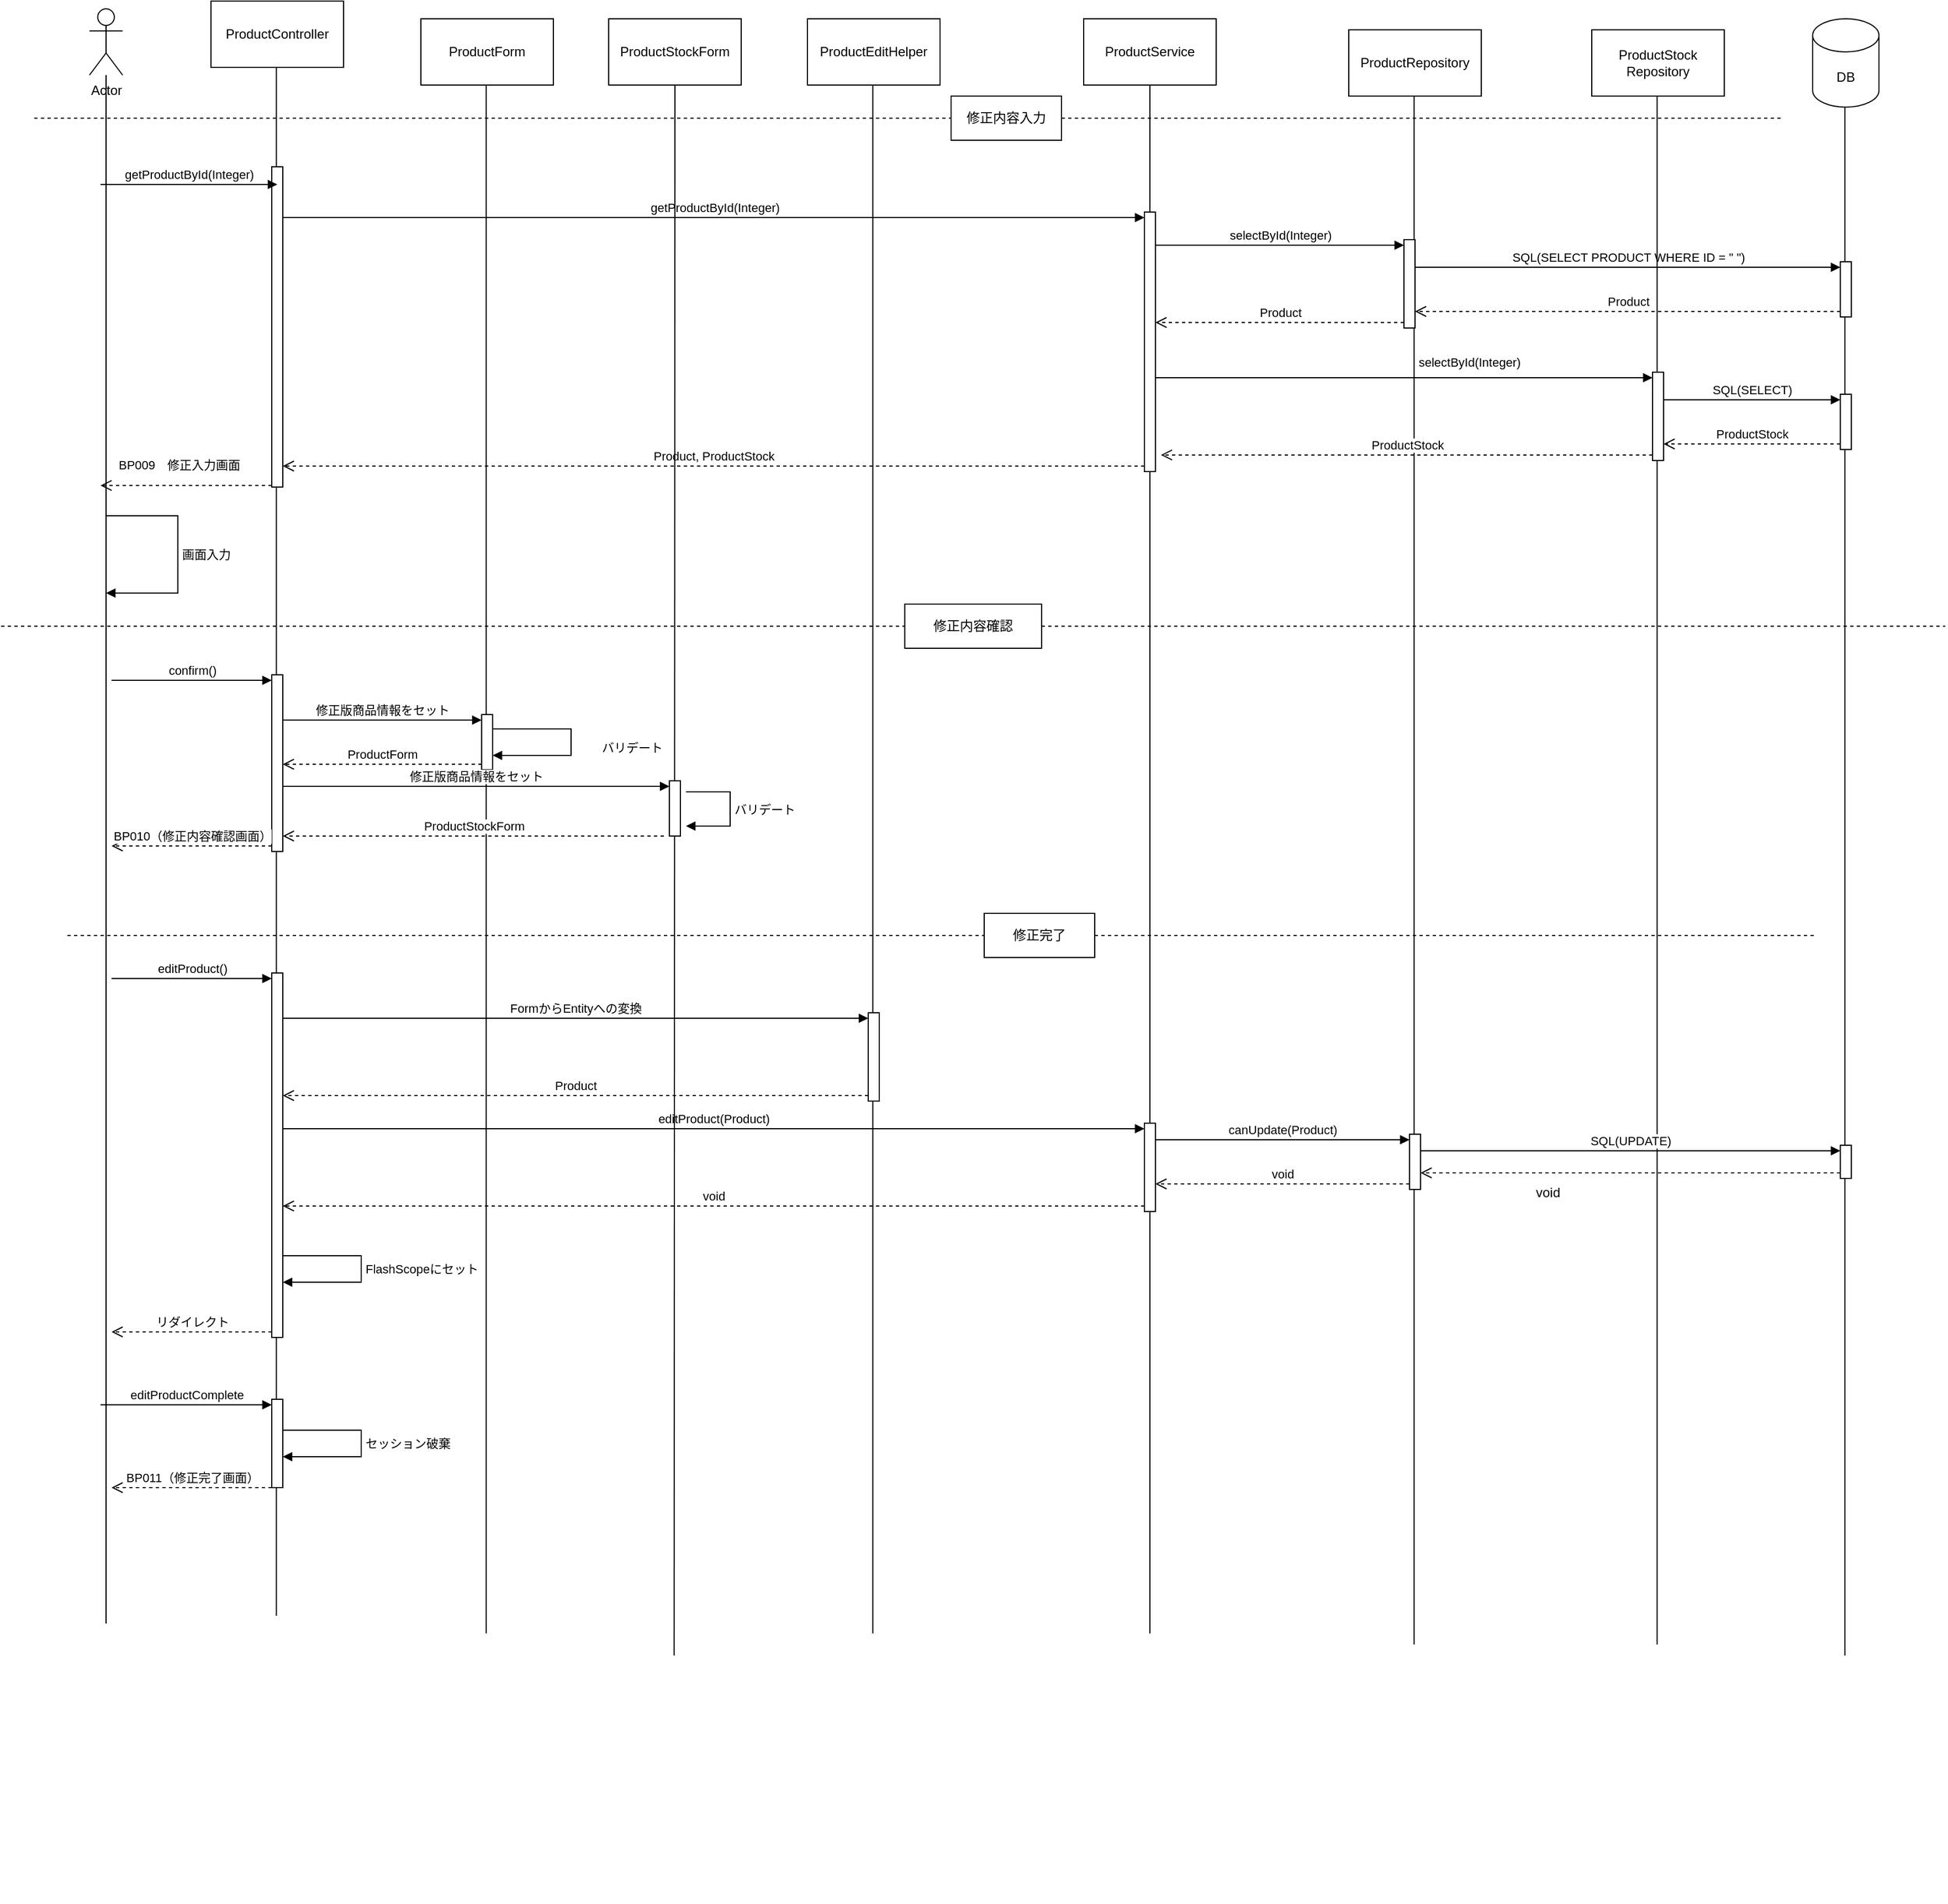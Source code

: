 <mxfile>
    <diagram id="LZ8GwimALvkmILguiknl" name="Page-1">
        <mxGraphModel dx="2244" dy="645" grid="1" gridSize="10" guides="1" tooltips="1" connect="1" arrows="1" fold="1" page="1" pageScale="1" pageWidth="850" pageHeight="1100" math="0" shadow="0">
            <root>
                <mxCell id="0"/>
                <mxCell id="1" parent="0"/>
                <mxCell id="24" value="" style="group" parent="1" vertex="1" connectable="0">
                    <mxGeometry x="160" y="14" width="120" height="1722" as="geometry"/>
                </mxCell>
                <mxCell id="3" value="ProductController" style="rounded=0;whiteSpace=wrap;html=1;" parent="24" vertex="1">
                    <mxGeometry width="120" height="60" as="geometry"/>
                </mxCell>
                <mxCell id="18" value="" style="endArrow=none;html=1;" parent="24" edge="1">
                    <mxGeometry width="50" height="50" relative="1" as="geometry">
                        <mxPoint x="59.17" y="1462" as="sourcePoint"/>
                        <mxPoint x="59.17" y="60" as="targetPoint"/>
                    </mxGeometry>
                </mxCell>
                <mxCell id="33" value="" style="html=1;points=[[0,0,0,0,5],[0,1,0,0,-5],[1,0,0,0,5],[1,1,0,0,-5]];perimeter=orthogonalPerimeter;outlineConnect=0;targetShapes=umlLifeline;portConstraint=eastwest;newEdgeStyle={&quot;curved&quot;:0,&quot;rounded&quot;:0};" parent="24" vertex="1">
                    <mxGeometry x="55" y="150" width="10" height="290" as="geometry"/>
                </mxCell>
                <mxCell id="68" value="" style="html=1;points=[[0,0,0,0,5],[0,1,0,0,-5],[1,0,0,0,5],[1,1,0,0,-5]];perimeter=orthogonalPerimeter;outlineConnect=0;targetShapes=umlLifeline;portConstraint=eastwest;newEdgeStyle={&quot;curved&quot;:0,&quot;rounded&quot;:0};" parent="24" vertex="1">
                    <mxGeometry x="55" y="610" width="10" height="160" as="geometry"/>
                </mxCell>
                <mxCell id="69" value="confirm()" style="html=1;verticalAlign=bottom;endArrow=block;curved=0;rounded=0;entryX=0;entryY=0;entryDx=0;entryDy=5;" parent="24" target="68" edge="1">
                    <mxGeometry relative="1" as="geometry">
                        <mxPoint x="-90" y="615" as="sourcePoint"/>
                    </mxGeometry>
                </mxCell>
                <mxCell id="70" value="BP010（修正内容確認画面）" style="html=1;verticalAlign=bottom;endArrow=open;dashed=1;endSize=8;curved=0;rounded=0;exitX=0;exitY=1;exitDx=0;exitDy=-5;" parent="24" source="68" edge="1">
                    <mxGeometry relative="1" as="geometry">
                        <mxPoint x="-90" y="765" as="targetPoint"/>
                    </mxGeometry>
                </mxCell>
                <mxCell id="82" value="" style="html=1;points=[[0,0,0,0,5],[0,1,0,0,-5],[1,0,0,0,5],[1,1,0,0,-5]];perimeter=orthogonalPerimeter;outlineConnect=0;targetShapes=umlLifeline;portConstraint=eastwest;newEdgeStyle={&quot;curved&quot;:0,&quot;rounded&quot;:0};" parent="24" vertex="1">
                    <mxGeometry x="55" y="880" width="10" height="330" as="geometry"/>
                </mxCell>
                <mxCell id="83" value="editProduct()" style="html=1;verticalAlign=bottom;endArrow=block;curved=0;rounded=0;entryX=0;entryY=0;entryDx=0;entryDy=5;" parent="24" target="82" edge="1">
                    <mxGeometry relative="1" as="geometry">
                        <mxPoint x="-90" y="885" as="sourcePoint"/>
                    </mxGeometry>
                </mxCell>
                <mxCell id="84" value="リダイレクト" style="html=1;verticalAlign=bottom;endArrow=open;dashed=1;endSize=8;curved=0;rounded=0;exitX=0;exitY=1;exitDx=0;exitDy=-5;" parent="24" source="82" edge="1">
                    <mxGeometry relative="1" as="geometry">
                        <mxPoint x="-90" y="1205" as="targetPoint"/>
                    </mxGeometry>
                </mxCell>
                <mxCell id="56" value="BP009　修正入力画面" style="html=1;verticalAlign=bottom;endArrow=open;dashed=1;endSize=8;curved=0;rounded=0;" parent="24" edge="1">
                    <mxGeometry x="0.097" y="-10" relative="1" as="geometry">
                        <mxPoint x="55" y="438.57" as="sourcePoint"/>
                        <mxPoint x="-100" y="438.57" as="targetPoint"/>
                        <mxPoint x="1" as="offset"/>
                    </mxGeometry>
                </mxCell>
                <mxCell id="115" value="" style="html=1;points=[[0,0,0,0,5],[0,1,0,0,-5],[1,0,0,0,5],[1,1,0,0,-5]];perimeter=orthogonalPerimeter;outlineConnect=0;targetShapes=umlLifeline;portConstraint=eastwest;newEdgeStyle={&quot;curved&quot;:0,&quot;rounded&quot;:0};" parent="24" vertex="1">
                    <mxGeometry x="55" y="1266" width="10" height="80" as="geometry"/>
                </mxCell>
                <mxCell id="30" value="" style="group" parent="24" vertex="1" connectable="0">
                    <mxGeometry x="-110" y="7" width="30" height="1462" as="geometry"/>
                </mxCell>
                <mxCell id="2" value="Actor" style="shape=umlActor;verticalLabelPosition=bottom;verticalAlign=top;html=1;outlineConnect=0;" parent="30" vertex="1">
                    <mxGeometry width="30" height="60" as="geometry"/>
                </mxCell>
                <mxCell id="16" value="" style="endArrow=none;html=1;" parent="30" target="2" edge="1">
                    <mxGeometry width="50" height="50" relative="1" as="geometry">
                        <mxPoint x="15" y="1462" as="sourcePoint"/>
                        <mxPoint x="770" y="60" as="targetPoint"/>
                    </mxGeometry>
                </mxCell>
                <mxCell id="116" value="editProductComplete" style="html=1;verticalAlign=bottom;endArrow=block;curved=0;rounded=0;entryX=0;entryY=0;entryDx=0;entryDy=5;" parent="24" target="115" edge="1">
                    <mxGeometry relative="1" as="geometry">
                        <mxPoint x="-100" y="1271" as="sourcePoint"/>
                    </mxGeometry>
                </mxCell>
                <mxCell id="117" value="BP011（修正完了画面）" style="html=1;verticalAlign=bottom;endArrow=open;dashed=1;endSize=8;curved=0;rounded=0;exitX=0;exitY=1;exitDx=0;exitDy=-5;" parent="24" edge="1">
                    <mxGeometry relative="1" as="geometry">
                        <mxPoint x="-90" y="1346" as="targetPoint"/>
                        <mxPoint x="55" y="1346" as="sourcePoint"/>
                    </mxGeometry>
                </mxCell>
                <mxCell id="25" value="" style="group" parent="1" vertex="1" connectable="0">
                    <mxGeometry x="350" y="30" width="120" height="1462" as="geometry"/>
                </mxCell>
                <mxCell id="5" value="ProductForm" style="rounded=0;whiteSpace=wrap;html=1;" parent="25" vertex="1">
                    <mxGeometry width="120" height="60" as="geometry"/>
                </mxCell>
                <mxCell id="19" value="" style="endArrow=none;html=1;" parent="25" edge="1">
                    <mxGeometry width="50" height="50" relative="1" as="geometry">
                        <mxPoint x="59.17" y="1462" as="sourcePoint"/>
                        <mxPoint x="59.17" y="60" as="targetPoint"/>
                    </mxGeometry>
                </mxCell>
                <mxCell id="71" value="" style="html=1;points=[[0,0,0,0,5],[0,1,0,0,-5],[1,0,0,0,5],[1,1,0,0,-5]];perimeter=orthogonalPerimeter;outlineConnect=0;targetShapes=umlLifeline;portConstraint=eastwest;newEdgeStyle={&quot;curved&quot;:0,&quot;rounded&quot;:0};" parent="25" vertex="1">
                    <mxGeometry x="55" y="630" width="10" height="50" as="geometry"/>
                </mxCell>
                <mxCell id="76" value="バリデート" style="html=1;align=left;spacingLeft=2;endArrow=block;rounded=0;edgeStyle=orthogonalEdgeStyle;curved=0;rounded=0;" parent="25" edge="1">
                    <mxGeometry x="0.06" y="24" relative="1" as="geometry">
                        <mxPoint x="65" y="643" as="sourcePoint"/>
                        <Array as="points">
                            <mxPoint x="136" y="643"/>
                            <mxPoint x="136" y="667"/>
                        </Array>
                        <mxPoint x="65" y="667" as="targetPoint"/>
                        <mxPoint as="offset"/>
                    </mxGeometry>
                </mxCell>
                <mxCell id="26" value="" style="group" parent="1" vertex="1" connectable="0">
                    <mxGeometry x="700" y="30" width="120" height="1462" as="geometry"/>
                </mxCell>
                <mxCell id="6" value="ProductEditHelper" style="rounded=0;whiteSpace=wrap;html=1;" parent="26" vertex="1">
                    <mxGeometry width="120" height="60" as="geometry"/>
                </mxCell>
                <mxCell id="20" value="" style="endArrow=none;html=1;" parent="26" edge="1">
                    <mxGeometry width="50" height="50" relative="1" as="geometry">
                        <mxPoint x="59.17" y="1462" as="sourcePoint"/>
                        <mxPoint x="59.17" y="60" as="targetPoint"/>
                    </mxGeometry>
                </mxCell>
                <mxCell id="100" value="" style="html=1;points=[[0,0,0,0,5],[0,1,0,0,-5],[1,0,0,0,5],[1,1,0,0,-5]];perimeter=orthogonalPerimeter;outlineConnect=0;targetShapes=umlLifeline;portConstraint=eastwest;newEdgeStyle={&quot;curved&quot;:0,&quot;rounded&quot;:0};" parent="26" vertex="1">
                    <mxGeometry x="55" y="900" width="10" height="80" as="geometry"/>
                </mxCell>
                <mxCell id="27" value="" style="group" parent="1" vertex="1" connectable="0">
                    <mxGeometry x="950" y="30" width="120" height="1462" as="geometry"/>
                </mxCell>
                <mxCell id="7" value="ProductService" style="rounded=0;whiteSpace=wrap;html=1;" parent="27" vertex="1">
                    <mxGeometry width="120" height="60" as="geometry"/>
                </mxCell>
                <mxCell id="21" value="" style="endArrow=none;html=1;" parent="27" edge="1">
                    <mxGeometry width="50" height="50" relative="1" as="geometry">
                        <mxPoint x="60" y="1462" as="sourcePoint"/>
                        <mxPoint x="60" y="60" as="targetPoint"/>
                    </mxGeometry>
                </mxCell>
                <mxCell id="35" value="" style="html=1;points=[[0,0,0,0,5],[0,1,0,0,-5],[1,0,0,0,5],[1,1,0,0,-5]];perimeter=orthogonalPerimeter;outlineConnect=0;targetShapes=umlLifeline;portConstraint=eastwest;newEdgeStyle={&quot;curved&quot;:0,&quot;rounded&quot;:0};" parent="27" vertex="1">
                    <mxGeometry x="55" y="175" width="10" height="235" as="geometry"/>
                </mxCell>
                <mxCell id="104" value="" style="html=1;points=[[0,0,0,0,5],[0,1,0,0,-5],[1,0,0,0,5],[1,1,0,0,-5]];perimeter=orthogonalPerimeter;outlineConnect=0;targetShapes=umlLifeline;portConstraint=eastwest;newEdgeStyle={&quot;curved&quot;:0,&quot;rounded&quot;:0};" parent="27" vertex="1">
                    <mxGeometry x="55" y="1000" width="10" height="80" as="geometry"/>
                </mxCell>
                <mxCell id="28" value="" style="group" parent="1" vertex="1" connectable="0">
                    <mxGeometry x="1190" y="40" width="120" height="1462" as="geometry"/>
                </mxCell>
                <mxCell id="8" value="ProductRepository" style="rounded=0;whiteSpace=wrap;html=1;" parent="28" vertex="1">
                    <mxGeometry width="120" height="60" as="geometry"/>
                </mxCell>
                <mxCell id="22" value="" style="endArrow=none;html=1;" parent="28" edge="1">
                    <mxGeometry width="50" height="50" relative="1" as="geometry">
                        <mxPoint x="59.17" y="1462" as="sourcePoint"/>
                        <mxPoint x="59.17" y="60" as="targetPoint"/>
                    </mxGeometry>
                </mxCell>
                <mxCell id="47" value="" style="html=1;points=[[0,0,0,0,5],[0,1,0,0,-5],[1,0,0,0,5],[1,1,0,0,-5]];perimeter=orthogonalPerimeter;outlineConnect=0;targetShapes=umlLifeline;portConstraint=eastwest;newEdgeStyle={&quot;curved&quot;:0,&quot;rounded&quot;:0};" parent="28" vertex="1">
                    <mxGeometry x="50" y="190" width="10" height="80" as="geometry"/>
                </mxCell>
                <mxCell id="107" value="" style="html=1;points=[[0,0,0,0,5],[0,1,0,0,-5],[1,0,0,0,5],[1,1,0,0,-5]];perimeter=orthogonalPerimeter;outlineConnect=0;targetShapes=umlLifeline;portConstraint=eastwest;newEdgeStyle={&quot;curved&quot;:0,&quot;rounded&quot;:0};" parent="28" vertex="1">
                    <mxGeometry x="55" y="1000" width="10" height="50" as="geometry"/>
                </mxCell>
                <mxCell id="29" value="" style="group" parent="1" vertex="1" connectable="0">
                    <mxGeometry x="1610" y="30" width="60" height="1482" as="geometry"/>
                </mxCell>
                <mxCell id="9" value="DB" style="shape=cylinder3;whiteSpace=wrap;html=1;boundedLbl=1;backgroundOutline=1;size=15;" parent="29" vertex="1">
                    <mxGeometry width="60" height="80" as="geometry"/>
                </mxCell>
                <mxCell id="23" value="" style="endArrow=none;html=1;" parent="29" edge="1">
                    <mxGeometry width="50" height="50" relative="1" as="geometry">
                        <mxPoint x="29.17" y="1482" as="sourcePoint"/>
                        <mxPoint x="29.17" y="80" as="targetPoint"/>
                    </mxGeometry>
                </mxCell>
                <mxCell id="53" value="" style="html=1;points=[[0,0,0,0,5],[0,1,0,0,-5],[1,0,0,0,5],[1,1,0,0,-5]];perimeter=orthogonalPerimeter;outlineConnect=0;targetShapes=umlLifeline;portConstraint=eastwest;newEdgeStyle={&quot;curved&quot;:0,&quot;rounded&quot;:0};" parent="29" vertex="1">
                    <mxGeometry x="25" y="220" width="10" height="50" as="geometry"/>
                </mxCell>
                <mxCell id="111" value="" style="html=1;points=[[0,0,0,0,5],[0,1,0,0,-5],[1,0,0,0,5],[1,1,0,0,-5]];perimeter=orthogonalPerimeter;outlineConnect=0;targetShapes=umlLifeline;portConstraint=eastwest;newEdgeStyle={&quot;curved&quot;:0,&quot;rounded&quot;:0};" parent="29" vertex="1">
                    <mxGeometry x="25" y="1020" width="10" height="30" as="geometry"/>
                </mxCell>
                <mxCell id="131" value="" style="html=1;points=[[0,0,0,0,5],[0,1,0,0,-5],[1,0,0,0,5],[1,1,0,0,-5]];perimeter=orthogonalPerimeter;outlineConnect=0;targetShapes=umlLifeline;portConstraint=eastwest;newEdgeStyle={&quot;curved&quot;:0,&quot;rounded&quot;:0};" parent="29" vertex="1">
                    <mxGeometry x="25" y="340" width="10" height="50" as="geometry"/>
                </mxCell>
                <mxCell id="31" value="getProductById(Integer)" style="html=1;verticalAlign=bottom;endArrow=block;curved=0;rounded=0;" parent="1" edge="1">
                    <mxGeometry width="80" relative="1" as="geometry">
                        <mxPoint x="60" y="180" as="sourcePoint"/>
                        <mxPoint x="220" y="180" as="targetPoint"/>
                    </mxGeometry>
                </mxCell>
                <mxCell id="36" value="getProductById(Integer)" style="html=1;verticalAlign=bottom;endArrow=block;curved=0;rounded=0;entryX=0;entryY=0;entryDx=0;entryDy=5;" parent="1" source="33" target="35" edge="1">
                    <mxGeometry x="0.001" relative="1" as="geometry">
                        <mxPoint x="330" y="205" as="sourcePoint"/>
                        <mxPoint as="offset"/>
                    </mxGeometry>
                </mxCell>
                <mxCell id="37" value="Product, ProductStock" style="html=1;verticalAlign=bottom;endArrow=open;dashed=1;endSize=8;curved=0;rounded=0;exitX=0;exitY=1;exitDx=0;exitDy=-5;" parent="1" source="35" target="33" edge="1">
                    <mxGeometry relative="1" as="geometry">
                        <mxPoint x="330" y="275" as="targetPoint"/>
                    </mxGeometry>
                </mxCell>
                <mxCell id="48" value="selectById(Integer)" style="html=1;verticalAlign=bottom;endArrow=block;curved=0;rounded=0;entryX=0;entryY=0;entryDx=0;entryDy=5;" parent="1" source="35" target="47" edge="1">
                    <mxGeometry relative="1" as="geometry">
                        <mxPoint x="1170" y="225" as="sourcePoint"/>
                    </mxGeometry>
                </mxCell>
                <mxCell id="49" value="Product" style="html=1;verticalAlign=bottom;endArrow=open;dashed=1;endSize=8;curved=0;rounded=0;exitX=0;exitY=1;exitDx=0;exitDy=-5;" parent="1" source="47" target="35" edge="1">
                    <mxGeometry relative="1" as="geometry">
                        <mxPoint x="1170" y="295" as="targetPoint"/>
                    </mxGeometry>
                </mxCell>
                <mxCell id="54" value="SQL(SELECT PRODUCT WHERE ID = &quot; &quot;)" style="html=1;verticalAlign=bottom;endArrow=block;curved=0;rounded=0;entryX=0;entryY=0;entryDx=0;entryDy=5;" parent="1" source="47" target="53" edge="1">
                    <mxGeometry relative="1" as="geometry">
                        <mxPoint x="1250" y="235" as="sourcePoint"/>
                    </mxGeometry>
                </mxCell>
                <mxCell id="55" value="Product" style="html=1;verticalAlign=bottom;endArrow=open;dashed=1;endSize=8;curved=0;rounded=0;exitX=0;exitY=1;exitDx=0;exitDy=-5;" parent="1" source="53" target="47" edge="1">
                    <mxGeometry relative="1" as="geometry">
                        <mxPoint x="1390" y="275" as="targetPoint"/>
                    </mxGeometry>
                </mxCell>
                <mxCell id="63" value="" style="group" parent="1" vertex="1" connectable="0">
                    <mxGeometry y="100" width="1421.333" height="40" as="geometry"/>
                </mxCell>
                <mxCell id="13" value="" style="endArrow=none;dashed=1;html=1;" parent="63" source="14" edge="1">
                    <mxGeometry width="50" height="50" relative="1" as="geometry">
                        <mxPoint x="160" y="20" as="sourcePoint"/>
                        <mxPoint x="1581.333" y="20" as="targetPoint"/>
                    </mxGeometry>
                </mxCell>
                <mxCell id="15" value="" style="endArrow=none;dashed=1;html=1;" parent="63" target="14" edge="1">
                    <mxGeometry width="50" height="50" relative="1" as="geometry">
                        <mxPoint y="20" as="sourcePoint"/>
                        <mxPoint x="1421.333" y="20" as="targetPoint"/>
                    </mxGeometry>
                </mxCell>
                <mxCell id="14" value="修正内容入力" style="rounded=0;whiteSpace=wrap;html=1;" parent="63" vertex="1">
                    <mxGeometry x="830" width="100" height="40" as="geometry"/>
                </mxCell>
                <mxCell id="64" value="" style="group" parent="1" vertex="1" connectable="0">
                    <mxGeometry x="-30" y="560" width="1760" height="40" as="geometry"/>
                </mxCell>
                <mxCell id="65" value="" style="endArrow=none;dashed=1;html=1;" parent="64" source="67" edge="1">
                    <mxGeometry width="50" height="50" relative="1" as="geometry">
                        <mxPoint y="20" as="sourcePoint"/>
                        <mxPoint x="1760.0" y="20" as="targetPoint"/>
                    </mxGeometry>
                </mxCell>
                <mxCell id="66" value="" style="endArrow=none;dashed=1;html=1;" parent="64" target="67" edge="1">
                    <mxGeometry width="50" height="50" relative="1" as="geometry">
                        <mxPoint y="20" as="sourcePoint"/>
                        <mxPoint x="1760.0" y="20" as="targetPoint"/>
                    </mxGeometry>
                </mxCell>
                <mxCell id="67" value="修正内容確認" style="rounded=0;whiteSpace=wrap;html=1;" parent="64" vertex="1">
                    <mxGeometry x="818.088" width="123.827" height="40" as="geometry"/>
                </mxCell>
                <mxCell id="73" value="ProductForm" style="html=1;verticalAlign=bottom;endArrow=open;dashed=1;endSize=8;curved=0;rounded=0;exitX=0;exitY=1;exitDx=0;exitDy=-5;" parent="1" source="71" target="68" edge="1">
                    <mxGeometry relative="1" as="geometry">
                        <mxPoint x="330" y="735" as="targetPoint"/>
                    </mxGeometry>
                </mxCell>
                <mxCell id="72" value="修正版商品情報をセット" style="html=1;verticalAlign=bottom;endArrow=block;curved=0;rounded=0;entryX=0;entryY=0;entryDx=0;entryDy=5;" parent="1" source="68" target="71" edge="1">
                    <mxGeometry relative="1" as="geometry">
                        <mxPoint x="230" y="665" as="sourcePoint"/>
                    </mxGeometry>
                </mxCell>
                <mxCell id="78" value="" style="group" parent="1" vertex="1" connectable="0">
                    <mxGeometry x="30" y="840" width="1421.333" height="40" as="geometry"/>
                </mxCell>
                <mxCell id="79" value="" style="endArrow=none;dashed=1;html=1;" parent="78" source="81" edge="1">
                    <mxGeometry width="50" height="50" relative="1" as="geometry">
                        <mxPoint x="160" y="20" as="sourcePoint"/>
                        <mxPoint x="1581.333" y="20" as="targetPoint"/>
                    </mxGeometry>
                </mxCell>
                <mxCell id="80" value="" style="endArrow=none;dashed=1;html=1;" parent="78" target="81" edge="1">
                    <mxGeometry width="50" height="50" relative="1" as="geometry">
                        <mxPoint y="20" as="sourcePoint"/>
                        <mxPoint x="1421.333" y="20" as="targetPoint"/>
                    </mxGeometry>
                </mxCell>
                <mxCell id="81" value="修正完了" style="rounded=0;whiteSpace=wrap;html=1;" parent="78" vertex="1">
                    <mxGeometry x="830" width="100" height="40" as="geometry"/>
                </mxCell>
                <mxCell id="101" value="FormからEntityへの変換" style="html=1;verticalAlign=bottom;endArrow=block;curved=0;rounded=0;entryX=0;entryY=0;entryDx=0;entryDy=5;" parent="1" source="82" target="100" edge="1">
                    <mxGeometry relative="1" as="geometry">
                        <mxPoint x="520" y="935" as="sourcePoint"/>
                    </mxGeometry>
                </mxCell>
                <mxCell id="102" value="Product" style="html=1;verticalAlign=bottom;endArrow=open;dashed=1;endSize=8;curved=0;rounded=0;exitX=0;exitY=1;exitDx=0;exitDy=-5;" parent="1" source="100" target="82" edge="1">
                    <mxGeometry relative="1" as="geometry">
                        <mxPoint x="520" y="1005" as="targetPoint"/>
                        <mxPoint as="offset"/>
                    </mxGeometry>
                </mxCell>
                <mxCell id="105" value="editProduct(Product)" style="html=1;verticalAlign=bottom;endArrow=block;curved=0;rounded=0;entryX=0;entryY=0;entryDx=0;entryDy=5;" parent="1" source="82" target="104" edge="1">
                    <mxGeometry relative="1" as="geometry">
                        <mxPoint x="775" y="1035" as="sourcePoint"/>
                    </mxGeometry>
                </mxCell>
                <mxCell id="106" value="void" style="html=1;verticalAlign=bottom;endArrow=open;dashed=1;endSize=8;curved=0;rounded=0;exitX=0;exitY=1;exitDx=0;exitDy=-5;" parent="1" source="104" target="82" edge="1">
                    <mxGeometry relative="1" as="geometry">
                        <mxPoint x="775" y="1105" as="targetPoint"/>
                    </mxGeometry>
                </mxCell>
                <mxCell id="108" value="canUpdate(Product)" style="html=1;verticalAlign=bottom;endArrow=block;curved=0;rounded=0;entryX=0;entryY=0;entryDx=0;entryDy=5;" parent="1" source="104" target="107" edge="1">
                    <mxGeometry relative="1" as="geometry">
                        <mxPoint x="1170" y="1045" as="sourcePoint"/>
                    </mxGeometry>
                </mxCell>
                <mxCell id="109" value="void" style="html=1;verticalAlign=bottom;endArrow=open;dashed=1;endSize=8;curved=0;rounded=0;exitX=0;exitY=1;exitDx=0;exitDy=-5;" parent="1" source="107" target="104" edge="1">
                    <mxGeometry relative="1" as="geometry">
                        <mxPoint x="1170" y="1115" as="targetPoint"/>
                    </mxGeometry>
                </mxCell>
                <mxCell id="113" value="" style="html=1;verticalAlign=bottom;endArrow=open;dashed=1;endSize=8;curved=0;rounded=0;exitX=0;exitY=1;exitDx=0;exitDy=-5;" parent="1" source="111" target="107" edge="1">
                    <mxGeometry relative="1" as="geometry">
                        <mxPoint x="1425" y="1125" as="targetPoint"/>
                    </mxGeometry>
                </mxCell>
                <mxCell id="122" value="void" style="text;html=1;align=center;verticalAlign=middle;resizable=0;points=[];autosize=1;strokeColor=none;fillColor=none;" parent="1" vertex="1">
                    <mxGeometry x="1345" y="1078" width="50" height="30" as="geometry"/>
                </mxCell>
                <mxCell id="123" value="" style="group" parent="1" vertex="1" connectable="0">
                    <mxGeometry x="1410" y="40" width="120" height="1462" as="geometry"/>
                </mxCell>
                <mxCell id="124" value="ProductStock&lt;div&gt;Repository&lt;/div&gt;" style="rounded=0;whiteSpace=wrap;html=1;" parent="123" vertex="1">
                    <mxGeometry width="120" height="60" as="geometry"/>
                </mxCell>
                <mxCell id="125" value="" style="endArrow=none;html=1;" parent="123" edge="1">
                    <mxGeometry width="50" height="50" relative="1" as="geometry">
                        <mxPoint x="59.17" y="1462" as="sourcePoint"/>
                        <mxPoint x="59.17" y="60" as="targetPoint"/>
                    </mxGeometry>
                </mxCell>
                <mxCell id="128" value="" style="html=1;points=[[0,0,0,0,5],[0,1,0,0,-5],[1,0,0,0,5],[1,1,0,0,-5]];perimeter=orthogonalPerimeter;outlineConnect=0;targetShapes=umlLifeline;portConstraint=eastwest;newEdgeStyle={&quot;curved&quot;:0,&quot;rounded&quot;:0};" parent="123" vertex="1">
                    <mxGeometry x="55" y="310" width="10" height="80" as="geometry"/>
                </mxCell>
                <mxCell id="132" value="SQL(SELECT)" style="html=1;verticalAlign=bottom;endArrow=block;curved=0;rounded=0;entryX=0;entryY=0;entryDx=0;entryDy=5;" parent="1" source="128" target="131" edge="1">
                    <mxGeometry relative="1" as="geometry">
                        <mxPoint x="1160" y="295" as="sourcePoint"/>
                    </mxGeometry>
                </mxCell>
                <mxCell id="133" value="ProductStock" style="html=1;verticalAlign=bottom;endArrow=open;dashed=1;endSize=8;curved=0;rounded=0;exitX=0;exitY=1;exitDx=0;exitDy=-5;" parent="1" source="131" target="128" edge="1">
                    <mxGeometry relative="1" as="geometry">
                        <mxPoint x="1160" y="365" as="targetPoint"/>
                    </mxGeometry>
                </mxCell>
                <mxCell id="129" value="selectById(Integer)" style="html=1;verticalAlign=bottom;endArrow=block;curved=0;rounded=0;entryX=0;entryY=0;entryDx=0;entryDy=5;" parent="1" source="35" target="128" edge="1">
                    <mxGeometry x="0.267" y="5" relative="1" as="geometry">
                        <mxPoint x="1395" y="355" as="sourcePoint"/>
                        <mxPoint x="-1" as="offset"/>
                    </mxGeometry>
                </mxCell>
                <mxCell id="130" value="ProductStock" style="html=1;verticalAlign=bottom;endArrow=open;dashed=1;endSize=8;curved=0;rounded=0;exitX=0;exitY=1;exitDx=0;exitDy=-5;entryX=1.5;entryY=0.936;entryDx=0;entryDy=0;entryPerimeter=0;" parent="1" source="128" target="35" edge="1">
                    <mxGeometry relative="1" as="geometry">
                        <mxPoint x="1395" y="425" as="targetPoint"/>
                    </mxGeometry>
                </mxCell>
                <mxCell id="62" value="画面入力" style="html=1;align=left;spacingLeft=2;endArrow=block;rounded=0;edgeStyle=orthogonalEdgeStyle;curved=0;rounded=0;" parent="1" edge="1">
                    <mxGeometry relative="1" as="geometry">
                        <mxPoint x="65" y="480" as="sourcePoint"/>
                        <Array as="points">
                            <mxPoint x="130" y="480"/>
                            <mxPoint x="130" y="550"/>
                        </Array>
                        <mxPoint x="65" y="550" as="targetPoint"/>
                    </mxGeometry>
                </mxCell>
                <mxCell id="112" value="SQL(UPDATE)" style="html=1;verticalAlign=bottom;endArrow=block;curved=0;rounded=0;entryX=0;entryY=0;entryDx=0;entryDy=5;" parent="1" source="107" target="111" edge="1">
                    <mxGeometry relative="1" as="geometry">
                        <mxPoint x="1400" y="1075" as="sourcePoint"/>
                    </mxGeometry>
                </mxCell>
                <mxCell id="138" value="ProductStockForm" style="html=1;whiteSpace=wrap;" vertex="1" parent="1">
                    <mxGeometry x="520" y="30" width="120" height="60" as="geometry"/>
                </mxCell>
                <mxCell id="139" value="" style="endArrow=none;html=1;entryX=0.5;entryY=1;entryDx=0;entryDy=0;" edge="1" parent="1" target="138">
                    <mxGeometry width="50" height="50" relative="1" as="geometry">
                        <mxPoint x="579.29" y="1512" as="sourcePoint"/>
                        <mxPoint x="579.29" y="110" as="targetPoint"/>
                    </mxGeometry>
                </mxCell>
                <mxCell id="143" value="" style="html=1;points=[[0,0,0,0,5],[0,1,0,0,-5],[1,0,0,0,5],[1,1,0,0,-5]];perimeter=orthogonalPerimeter;outlineConnect=0;targetShapes=umlLifeline;portConstraint=eastwest;newEdgeStyle={&quot;curved&quot;:0,&quot;rounded&quot;:0};" vertex="1" parent="1">
                    <mxGeometry x="575" y="720" width="10" height="50" as="geometry"/>
                </mxCell>
                <mxCell id="144" value="修正版商品情報をセット" style="html=1;verticalAlign=bottom;endArrow=block;curved=0;rounded=0;entryX=0;entryY=0;entryDx=0;entryDy=5;" edge="1" target="143" parent="1" source="68">
                    <mxGeometry relative="1" as="geometry">
                        <mxPoint x="505" y="725" as="sourcePoint"/>
                    </mxGeometry>
                </mxCell>
                <mxCell id="145" value="ProductStockForm" style="html=1;verticalAlign=bottom;endArrow=open;dashed=1;endSize=8;curved=0;rounded=0;" edge="1" parent="1" target="68">
                    <mxGeometry relative="1" as="geometry">
                        <mxPoint x="505" y="795" as="targetPoint"/>
                        <mxPoint x="570" y="770" as="sourcePoint"/>
                    </mxGeometry>
                </mxCell>
                <mxCell id="147" value="バリデート" style="html=1;align=left;spacingLeft=2;endArrow=block;rounded=0;edgeStyle=orthogonalEdgeStyle;curved=0;rounded=0;" edge="1" parent="1">
                    <mxGeometry relative="1" as="geometry">
                        <mxPoint x="590" y="730" as="sourcePoint"/>
                        <Array as="points">
                            <mxPoint x="630" y="761"/>
                        </Array>
                        <mxPoint x="590" y="761" as="targetPoint"/>
                    </mxGeometry>
                </mxCell>
                <mxCell id="119" value="FlashScopeにセット" style="html=1;align=left;spacingLeft=2;endArrow=block;rounded=0;edgeStyle=orthogonalEdgeStyle;curved=0;rounded=0;" parent="1" edge="1">
                    <mxGeometry relative="1" as="geometry">
                        <mxPoint x="225" y="1150" as="sourcePoint"/>
                        <Array as="points">
                            <mxPoint x="296" y="1150"/>
                            <mxPoint x="296" y="1174"/>
                        </Array>
                        <mxPoint x="225" y="1174" as="targetPoint"/>
                    </mxGeometry>
                </mxCell>
                <mxCell id="118" value="セッション破棄" style="html=1;align=left;spacingLeft=2;endArrow=block;rounded=0;edgeStyle=orthogonalEdgeStyle;curved=0;rounded=0;" parent="1" edge="1">
                    <mxGeometry relative="1" as="geometry">
                        <mxPoint x="225" y="1308" as="sourcePoint"/>
                        <Array as="points">
                            <mxPoint x="296" y="1308"/>
                            <mxPoint x="296" y="1332"/>
                        </Array>
                        <mxPoint x="225" y="1332" as="targetPoint"/>
                    </mxGeometry>
                </mxCell>
            </root>
        </mxGraphModel>
    </diagram>
</mxfile>